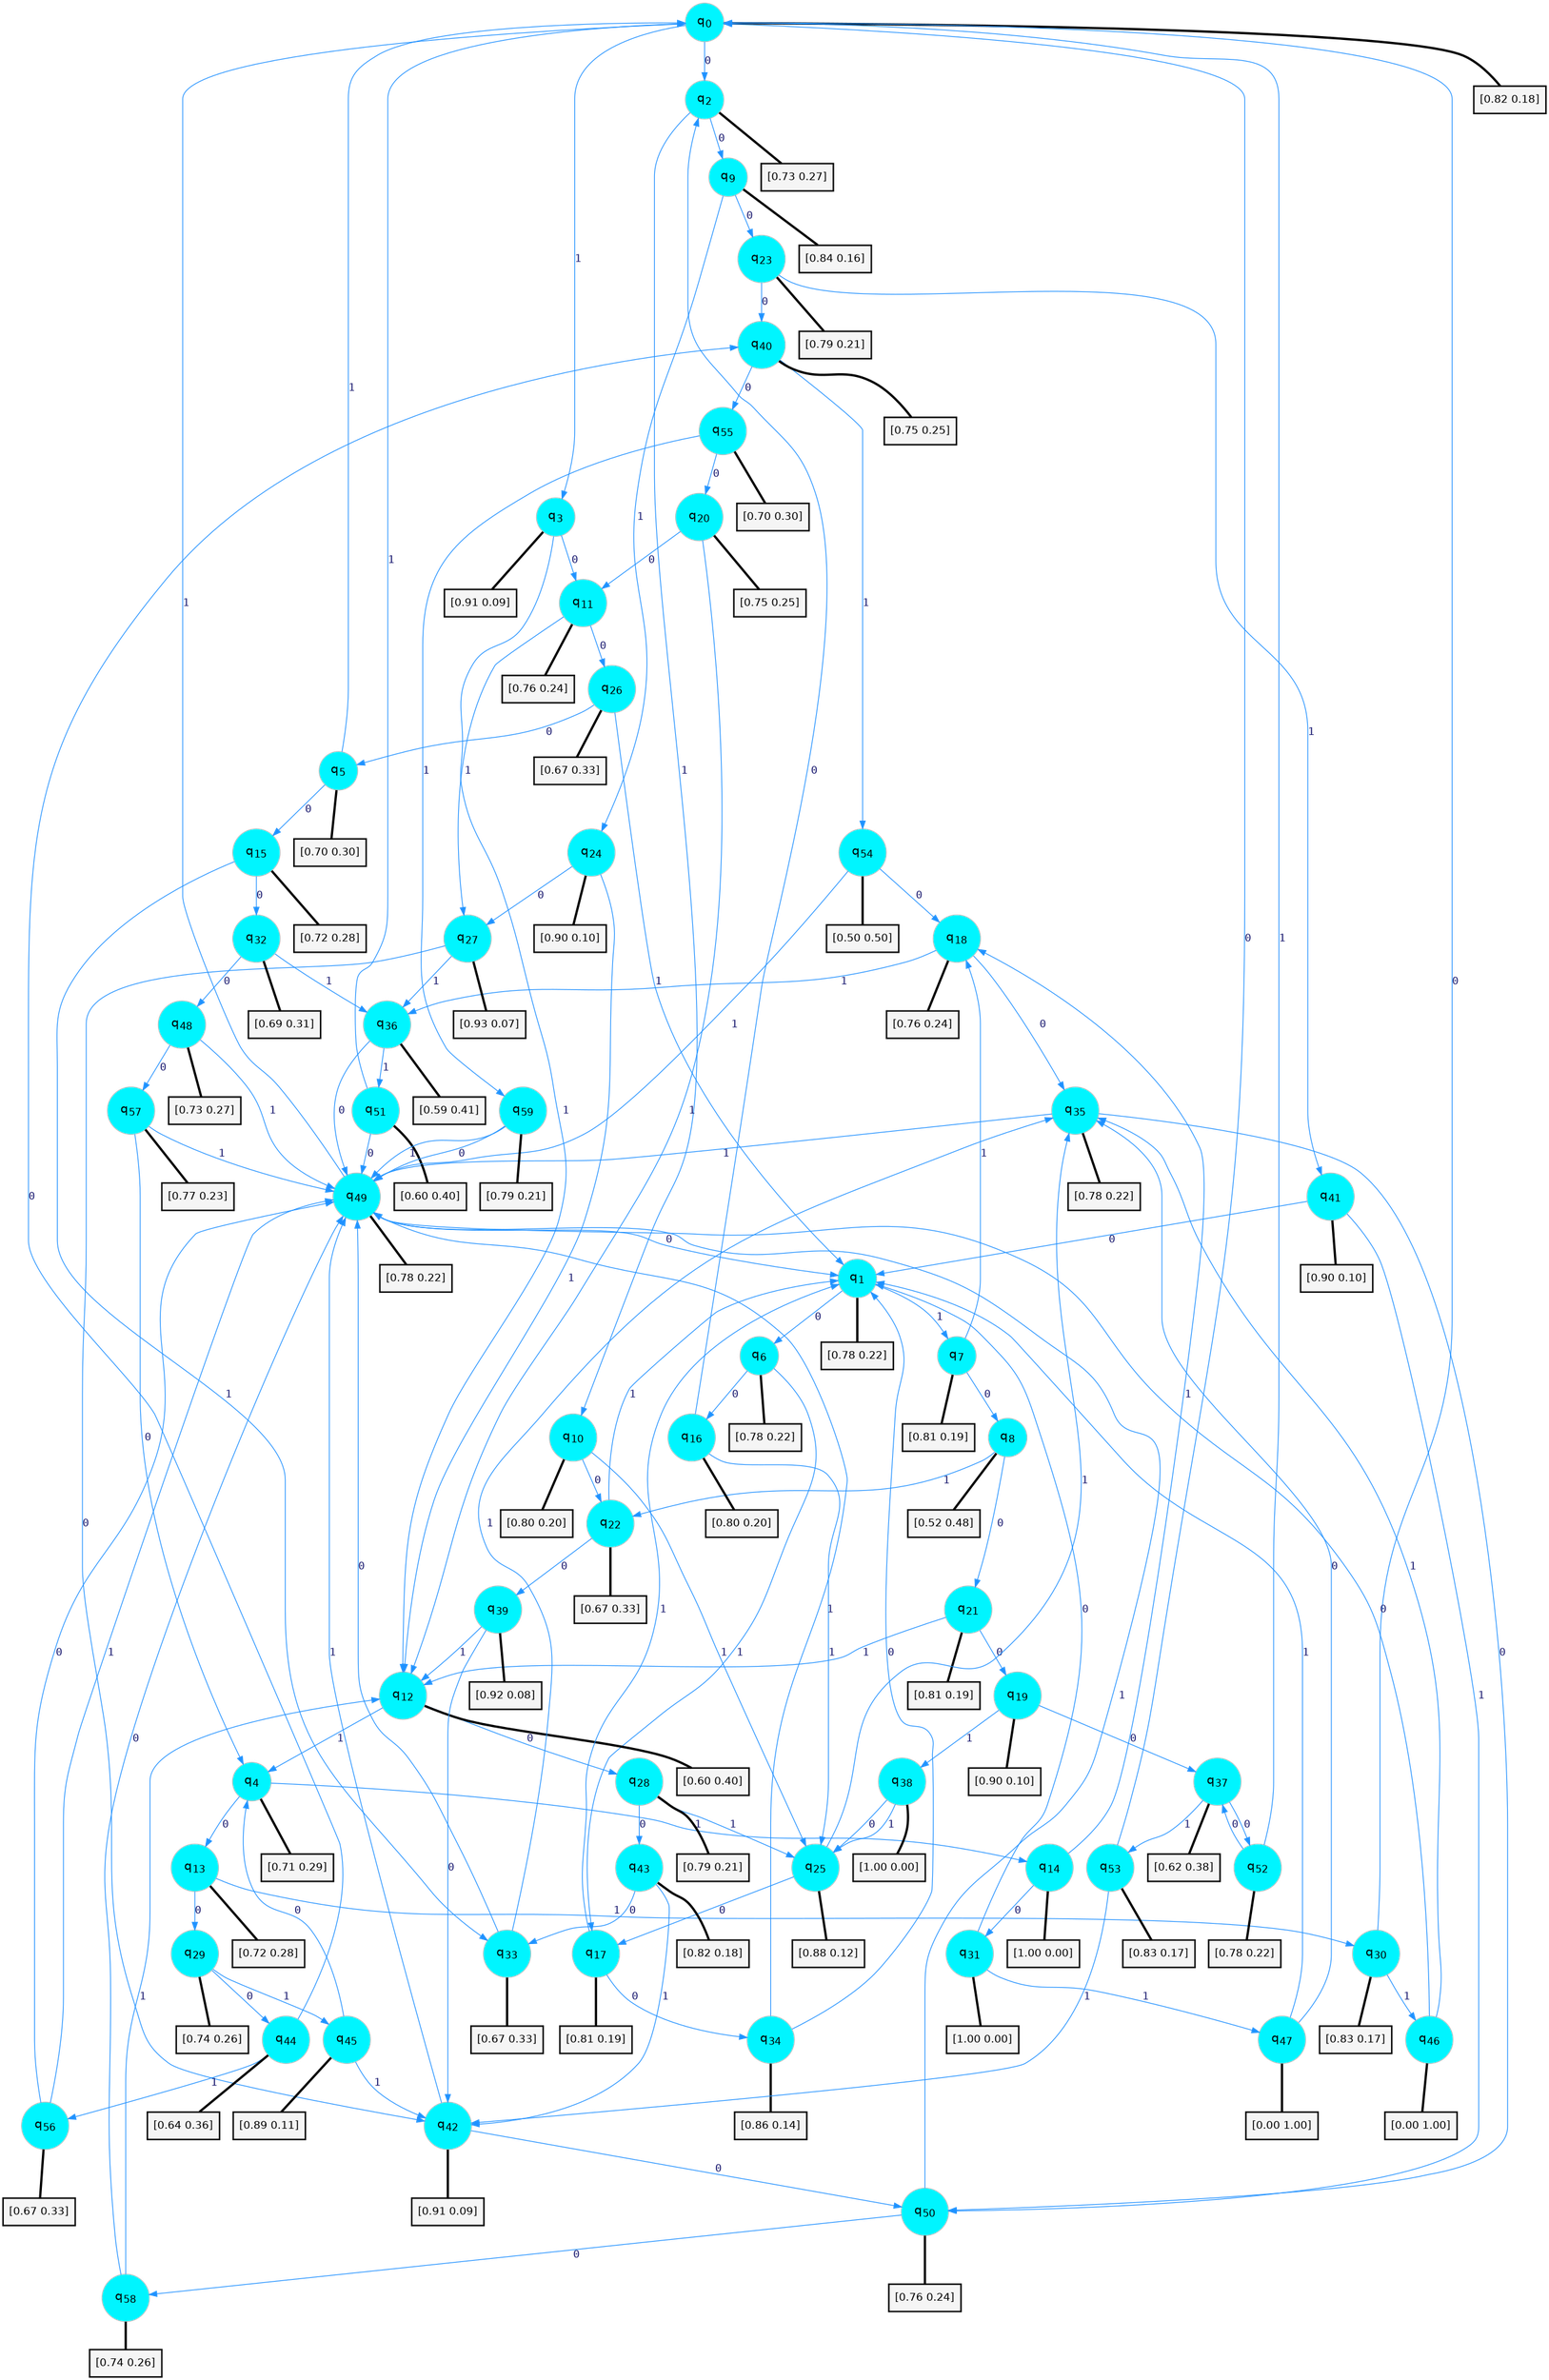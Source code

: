 digraph G {
graph [
bgcolor=transparent, dpi=300, rankdir=TD, size="40,25"];
node [
color=gray, fillcolor=turquoise1, fontcolor=black, fontname=Helvetica, fontsize=16, fontweight=bold, shape=circle, style=filled];
edge [
arrowsize=1, color=dodgerblue1, fontcolor=midnightblue, fontname=courier, fontweight=bold, penwidth=1, style=solid, weight=20];
0[label=<q<SUB>0</SUB>>];
1[label=<q<SUB>1</SUB>>];
2[label=<q<SUB>2</SUB>>];
3[label=<q<SUB>3</SUB>>];
4[label=<q<SUB>4</SUB>>];
5[label=<q<SUB>5</SUB>>];
6[label=<q<SUB>6</SUB>>];
7[label=<q<SUB>7</SUB>>];
8[label=<q<SUB>8</SUB>>];
9[label=<q<SUB>9</SUB>>];
10[label=<q<SUB>10</SUB>>];
11[label=<q<SUB>11</SUB>>];
12[label=<q<SUB>12</SUB>>];
13[label=<q<SUB>13</SUB>>];
14[label=<q<SUB>14</SUB>>];
15[label=<q<SUB>15</SUB>>];
16[label=<q<SUB>16</SUB>>];
17[label=<q<SUB>17</SUB>>];
18[label=<q<SUB>18</SUB>>];
19[label=<q<SUB>19</SUB>>];
20[label=<q<SUB>20</SUB>>];
21[label=<q<SUB>21</SUB>>];
22[label=<q<SUB>22</SUB>>];
23[label=<q<SUB>23</SUB>>];
24[label=<q<SUB>24</SUB>>];
25[label=<q<SUB>25</SUB>>];
26[label=<q<SUB>26</SUB>>];
27[label=<q<SUB>27</SUB>>];
28[label=<q<SUB>28</SUB>>];
29[label=<q<SUB>29</SUB>>];
30[label=<q<SUB>30</SUB>>];
31[label=<q<SUB>31</SUB>>];
32[label=<q<SUB>32</SUB>>];
33[label=<q<SUB>33</SUB>>];
34[label=<q<SUB>34</SUB>>];
35[label=<q<SUB>35</SUB>>];
36[label=<q<SUB>36</SUB>>];
37[label=<q<SUB>37</SUB>>];
38[label=<q<SUB>38</SUB>>];
39[label=<q<SUB>39</SUB>>];
40[label=<q<SUB>40</SUB>>];
41[label=<q<SUB>41</SUB>>];
42[label=<q<SUB>42</SUB>>];
43[label=<q<SUB>43</SUB>>];
44[label=<q<SUB>44</SUB>>];
45[label=<q<SUB>45</SUB>>];
46[label=<q<SUB>46</SUB>>];
47[label=<q<SUB>47</SUB>>];
48[label=<q<SUB>48</SUB>>];
49[label=<q<SUB>49</SUB>>];
50[label=<q<SUB>50</SUB>>];
51[label=<q<SUB>51</SUB>>];
52[label=<q<SUB>52</SUB>>];
53[label=<q<SUB>53</SUB>>];
54[label=<q<SUB>54</SUB>>];
55[label=<q<SUB>55</SUB>>];
56[label=<q<SUB>56</SUB>>];
57[label=<q<SUB>57</SUB>>];
58[label=<q<SUB>58</SUB>>];
59[label=<q<SUB>59</SUB>>];
60[label="[0.82 0.18]", shape=box,fontcolor=black, fontname=Helvetica, fontsize=14, penwidth=2, fillcolor=whitesmoke,color=black];
61[label="[0.78 0.22]", shape=box,fontcolor=black, fontname=Helvetica, fontsize=14, penwidth=2, fillcolor=whitesmoke,color=black];
62[label="[0.73 0.27]", shape=box,fontcolor=black, fontname=Helvetica, fontsize=14, penwidth=2, fillcolor=whitesmoke,color=black];
63[label="[0.91 0.09]", shape=box,fontcolor=black, fontname=Helvetica, fontsize=14, penwidth=2, fillcolor=whitesmoke,color=black];
64[label="[0.71 0.29]", shape=box,fontcolor=black, fontname=Helvetica, fontsize=14, penwidth=2, fillcolor=whitesmoke,color=black];
65[label="[0.70 0.30]", shape=box,fontcolor=black, fontname=Helvetica, fontsize=14, penwidth=2, fillcolor=whitesmoke,color=black];
66[label="[0.78 0.22]", shape=box,fontcolor=black, fontname=Helvetica, fontsize=14, penwidth=2, fillcolor=whitesmoke,color=black];
67[label="[0.81 0.19]", shape=box,fontcolor=black, fontname=Helvetica, fontsize=14, penwidth=2, fillcolor=whitesmoke,color=black];
68[label="[0.52 0.48]", shape=box,fontcolor=black, fontname=Helvetica, fontsize=14, penwidth=2, fillcolor=whitesmoke,color=black];
69[label="[0.84 0.16]", shape=box,fontcolor=black, fontname=Helvetica, fontsize=14, penwidth=2, fillcolor=whitesmoke,color=black];
70[label="[0.80 0.20]", shape=box,fontcolor=black, fontname=Helvetica, fontsize=14, penwidth=2, fillcolor=whitesmoke,color=black];
71[label="[0.76 0.24]", shape=box,fontcolor=black, fontname=Helvetica, fontsize=14, penwidth=2, fillcolor=whitesmoke,color=black];
72[label="[0.60 0.40]", shape=box,fontcolor=black, fontname=Helvetica, fontsize=14, penwidth=2, fillcolor=whitesmoke,color=black];
73[label="[0.72 0.28]", shape=box,fontcolor=black, fontname=Helvetica, fontsize=14, penwidth=2, fillcolor=whitesmoke,color=black];
74[label="[1.00 0.00]", shape=box,fontcolor=black, fontname=Helvetica, fontsize=14, penwidth=2, fillcolor=whitesmoke,color=black];
75[label="[0.72 0.28]", shape=box,fontcolor=black, fontname=Helvetica, fontsize=14, penwidth=2, fillcolor=whitesmoke,color=black];
76[label="[0.80 0.20]", shape=box,fontcolor=black, fontname=Helvetica, fontsize=14, penwidth=2, fillcolor=whitesmoke,color=black];
77[label="[0.81 0.19]", shape=box,fontcolor=black, fontname=Helvetica, fontsize=14, penwidth=2, fillcolor=whitesmoke,color=black];
78[label="[0.76 0.24]", shape=box,fontcolor=black, fontname=Helvetica, fontsize=14, penwidth=2, fillcolor=whitesmoke,color=black];
79[label="[0.90 0.10]", shape=box,fontcolor=black, fontname=Helvetica, fontsize=14, penwidth=2, fillcolor=whitesmoke,color=black];
80[label="[0.75 0.25]", shape=box,fontcolor=black, fontname=Helvetica, fontsize=14, penwidth=2, fillcolor=whitesmoke,color=black];
81[label="[0.81 0.19]", shape=box,fontcolor=black, fontname=Helvetica, fontsize=14, penwidth=2, fillcolor=whitesmoke,color=black];
82[label="[0.67 0.33]", shape=box,fontcolor=black, fontname=Helvetica, fontsize=14, penwidth=2, fillcolor=whitesmoke,color=black];
83[label="[0.79 0.21]", shape=box,fontcolor=black, fontname=Helvetica, fontsize=14, penwidth=2, fillcolor=whitesmoke,color=black];
84[label="[0.90 0.10]", shape=box,fontcolor=black, fontname=Helvetica, fontsize=14, penwidth=2, fillcolor=whitesmoke,color=black];
85[label="[0.88 0.12]", shape=box,fontcolor=black, fontname=Helvetica, fontsize=14, penwidth=2, fillcolor=whitesmoke,color=black];
86[label="[0.67 0.33]", shape=box,fontcolor=black, fontname=Helvetica, fontsize=14, penwidth=2, fillcolor=whitesmoke,color=black];
87[label="[0.93 0.07]", shape=box,fontcolor=black, fontname=Helvetica, fontsize=14, penwidth=2, fillcolor=whitesmoke,color=black];
88[label="[0.79 0.21]", shape=box,fontcolor=black, fontname=Helvetica, fontsize=14, penwidth=2, fillcolor=whitesmoke,color=black];
89[label="[0.74 0.26]", shape=box,fontcolor=black, fontname=Helvetica, fontsize=14, penwidth=2, fillcolor=whitesmoke,color=black];
90[label="[0.83 0.17]", shape=box,fontcolor=black, fontname=Helvetica, fontsize=14, penwidth=2, fillcolor=whitesmoke,color=black];
91[label="[1.00 0.00]", shape=box,fontcolor=black, fontname=Helvetica, fontsize=14, penwidth=2, fillcolor=whitesmoke,color=black];
92[label="[0.69 0.31]", shape=box,fontcolor=black, fontname=Helvetica, fontsize=14, penwidth=2, fillcolor=whitesmoke,color=black];
93[label="[0.67 0.33]", shape=box,fontcolor=black, fontname=Helvetica, fontsize=14, penwidth=2, fillcolor=whitesmoke,color=black];
94[label="[0.86 0.14]", shape=box,fontcolor=black, fontname=Helvetica, fontsize=14, penwidth=2, fillcolor=whitesmoke,color=black];
95[label="[0.78 0.22]", shape=box,fontcolor=black, fontname=Helvetica, fontsize=14, penwidth=2, fillcolor=whitesmoke,color=black];
96[label="[0.59 0.41]", shape=box,fontcolor=black, fontname=Helvetica, fontsize=14, penwidth=2, fillcolor=whitesmoke,color=black];
97[label="[0.62 0.38]", shape=box,fontcolor=black, fontname=Helvetica, fontsize=14, penwidth=2, fillcolor=whitesmoke,color=black];
98[label="[1.00 0.00]", shape=box,fontcolor=black, fontname=Helvetica, fontsize=14, penwidth=2, fillcolor=whitesmoke,color=black];
99[label="[0.92 0.08]", shape=box,fontcolor=black, fontname=Helvetica, fontsize=14, penwidth=2, fillcolor=whitesmoke,color=black];
100[label="[0.75 0.25]", shape=box,fontcolor=black, fontname=Helvetica, fontsize=14, penwidth=2, fillcolor=whitesmoke,color=black];
101[label="[0.90 0.10]", shape=box,fontcolor=black, fontname=Helvetica, fontsize=14, penwidth=2, fillcolor=whitesmoke,color=black];
102[label="[0.91 0.09]", shape=box,fontcolor=black, fontname=Helvetica, fontsize=14, penwidth=2, fillcolor=whitesmoke,color=black];
103[label="[0.82 0.18]", shape=box,fontcolor=black, fontname=Helvetica, fontsize=14, penwidth=2, fillcolor=whitesmoke,color=black];
104[label="[0.64 0.36]", shape=box,fontcolor=black, fontname=Helvetica, fontsize=14, penwidth=2, fillcolor=whitesmoke,color=black];
105[label="[0.89 0.11]", shape=box,fontcolor=black, fontname=Helvetica, fontsize=14, penwidth=2, fillcolor=whitesmoke,color=black];
106[label="[0.00 1.00]", shape=box,fontcolor=black, fontname=Helvetica, fontsize=14, penwidth=2, fillcolor=whitesmoke,color=black];
107[label="[0.00 1.00]", shape=box,fontcolor=black, fontname=Helvetica, fontsize=14, penwidth=2, fillcolor=whitesmoke,color=black];
108[label="[0.73 0.27]", shape=box,fontcolor=black, fontname=Helvetica, fontsize=14, penwidth=2, fillcolor=whitesmoke,color=black];
109[label="[0.78 0.22]", shape=box,fontcolor=black, fontname=Helvetica, fontsize=14, penwidth=2, fillcolor=whitesmoke,color=black];
110[label="[0.76 0.24]", shape=box,fontcolor=black, fontname=Helvetica, fontsize=14, penwidth=2, fillcolor=whitesmoke,color=black];
111[label="[0.60 0.40]", shape=box,fontcolor=black, fontname=Helvetica, fontsize=14, penwidth=2, fillcolor=whitesmoke,color=black];
112[label="[0.78 0.22]", shape=box,fontcolor=black, fontname=Helvetica, fontsize=14, penwidth=2, fillcolor=whitesmoke,color=black];
113[label="[0.83 0.17]", shape=box,fontcolor=black, fontname=Helvetica, fontsize=14, penwidth=2, fillcolor=whitesmoke,color=black];
114[label="[0.50 0.50]", shape=box,fontcolor=black, fontname=Helvetica, fontsize=14, penwidth=2, fillcolor=whitesmoke,color=black];
115[label="[0.70 0.30]", shape=box,fontcolor=black, fontname=Helvetica, fontsize=14, penwidth=2, fillcolor=whitesmoke,color=black];
116[label="[0.67 0.33]", shape=box,fontcolor=black, fontname=Helvetica, fontsize=14, penwidth=2, fillcolor=whitesmoke,color=black];
117[label="[0.77 0.23]", shape=box,fontcolor=black, fontname=Helvetica, fontsize=14, penwidth=2, fillcolor=whitesmoke,color=black];
118[label="[0.74 0.26]", shape=box,fontcolor=black, fontname=Helvetica, fontsize=14, penwidth=2, fillcolor=whitesmoke,color=black];
119[label="[0.79 0.21]", shape=box,fontcolor=black, fontname=Helvetica, fontsize=14, penwidth=2, fillcolor=whitesmoke,color=black];
0->2 [label=0];
0->3 [label=1];
0->60 [arrowhead=none, penwidth=3,color=black];
1->6 [label=0];
1->7 [label=1];
1->61 [arrowhead=none, penwidth=3,color=black];
2->9 [label=0];
2->10 [label=1];
2->62 [arrowhead=none, penwidth=3,color=black];
3->11 [label=0];
3->12 [label=1];
3->63 [arrowhead=none, penwidth=3,color=black];
4->13 [label=0];
4->14 [label=1];
4->64 [arrowhead=none, penwidth=3,color=black];
5->15 [label=0];
5->0 [label=1];
5->65 [arrowhead=none, penwidth=3,color=black];
6->16 [label=0];
6->17 [label=1];
6->66 [arrowhead=none, penwidth=3,color=black];
7->8 [label=0];
7->18 [label=1];
7->67 [arrowhead=none, penwidth=3,color=black];
8->21 [label=0];
8->22 [label=1];
8->68 [arrowhead=none, penwidth=3,color=black];
9->23 [label=0];
9->24 [label=1];
9->69 [arrowhead=none, penwidth=3,color=black];
10->22 [label=0];
10->25 [label=1];
10->70 [arrowhead=none, penwidth=3,color=black];
11->26 [label=0];
11->27 [label=1];
11->71 [arrowhead=none, penwidth=3,color=black];
12->28 [label=0];
12->4 [label=1];
12->72 [arrowhead=none, penwidth=3,color=black];
13->29 [label=0];
13->30 [label=1];
13->73 [arrowhead=none, penwidth=3,color=black];
14->31 [label=0];
14->18 [label=1];
14->74 [arrowhead=none, penwidth=3,color=black];
15->32 [label=0];
15->33 [label=1];
15->75 [arrowhead=none, penwidth=3,color=black];
16->2 [label=0];
16->25 [label=1];
16->76 [arrowhead=none, penwidth=3,color=black];
17->34 [label=0];
17->1 [label=1];
17->77 [arrowhead=none, penwidth=3,color=black];
18->35 [label=0];
18->36 [label=1];
18->78 [arrowhead=none, penwidth=3,color=black];
19->37 [label=0];
19->38 [label=1];
19->79 [arrowhead=none, penwidth=3,color=black];
20->11 [label=0];
20->12 [label=1];
20->80 [arrowhead=none, penwidth=3,color=black];
21->19 [label=0];
21->12 [label=1];
21->81 [arrowhead=none, penwidth=3,color=black];
22->39 [label=0];
22->1 [label=1];
22->82 [arrowhead=none, penwidth=3,color=black];
23->40 [label=0];
23->41 [label=1];
23->83 [arrowhead=none, penwidth=3,color=black];
24->27 [label=0];
24->12 [label=1];
24->84 [arrowhead=none, penwidth=3,color=black];
25->17 [label=0];
25->35 [label=1];
25->85 [arrowhead=none, penwidth=3,color=black];
26->5 [label=0];
26->1 [label=1];
26->86 [arrowhead=none, penwidth=3,color=black];
27->42 [label=0];
27->36 [label=1];
27->87 [arrowhead=none, penwidth=3,color=black];
28->43 [label=0];
28->25 [label=1];
28->88 [arrowhead=none, penwidth=3,color=black];
29->44 [label=0];
29->45 [label=1];
29->89 [arrowhead=none, penwidth=3,color=black];
30->0 [label=0];
30->46 [label=1];
30->90 [arrowhead=none, penwidth=3,color=black];
31->1 [label=0];
31->47 [label=1];
31->91 [arrowhead=none, penwidth=3,color=black];
32->48 [label=0];
32->36 [label=1];
32->92 [arrowhead=none, penwidth=3,color=black];
33->49 [label=0];
33->35 [label=1];
33->93 [arrowhead=none, penwidth=3,color=black];
34->1 [label=0];
34->49 [label=1];
34->94 [arrowhead=none, penwidth=3,color=black];
35->50 [label=0];
35->49 [label=1];
35->95 [arrowhead=none, penwidth=3,color=black];
36->49 [label=0];
36->51 [label=1];
36->96 [arrowhead=none, penwidth=3,color=black];
37->52 [label=0];
37->53 [label=1];
37->97 [arrowhead=none, penwidth=3,color=black];
38->25 [label=0];
38->25 [label=1];
38->98 [arrowhead=none, penwidth=3,color=black];
39->42 [label=0];
39->12 [label=1];
39->99 [arrowhead=none, penwidth=3,color=black];
40->55 [label=0];
40->54 [label=1];
40->100 [arrowhead=none, penwidth=3,color=black];
41->1 [label=0];
41->50 [label=1];
41->101 [arrowhead=none, penwidth=3,color=black];
42->50 [label=0];
42->49 [label=1];
42->102 [arrowhead=none, penwidth=3,color=black];
43->33 [label=0];
43->42 [label=1];
43->103 [arrowhead=none, penwidth=3,color=black];
44->40 [label=0];
44->56 [label=1];
44->104 [arrowhead=none, penwidth=3,color=black];
45->4 [label=0];
45->42 [label=1];
45->105 [arrowhead=none, penwidth=3,color=black];
46->49 [label=0];
46->35 [label=1];
46->106 [arrowhead=none, penwidth=3,color=black];
47->35 [label=0];
47->1 [label=1];
47->107 [arrowhead=none, penwidth=3,color=black];
48->57 [label=0];
48->49 [label=1];
48->108 [arrowhead=none, penwidth=3,color=black];
49->1 [label=0];
49->0 [label=1];
49->109 [arrowhead=none, penwidth=3,color=black];
50->58 [label=0];
50->49 [label=1];
50->110 [arrowhead=none, penwidth=3,color=black];
51->49 [label=0];
51->0 [label=1];
51->111 [arrowhead=none, penwidth=3,color=black];
52->37 [label=0];
52->0 [label=1];
52->112 [arrowhead=none, penwidth=3,color=black];
53->0 [label=0];
53->42 [label=1];
53->113 [arrowhead=none, penwidth=3,color=black];
54->18 [label=0];
54->49 [label=1];
54->114 [arrowhead=none, penwidth=3,color=black];
55->20 [label=0];
55->59 [label=1];
55->115 [arrowhead=none, penwidth=3,color=black];
56->49 [label=0];
56->49 [label=1];
56->116 [arrowhead=none, penwidth=3,color=black];
57->4 [label=0];
57->49 [label=1];
57->117 [arrowhead=none, penwidth=3,color=black];
58->49 [label=0];
58->12 [label=1];
58->118 [arrowhead=none, penwidth=3,color=black];
59->49 [label=0];
59->49 [label=1];
59->119 [arrowhead=none, penwidth=3,color=black];
}
